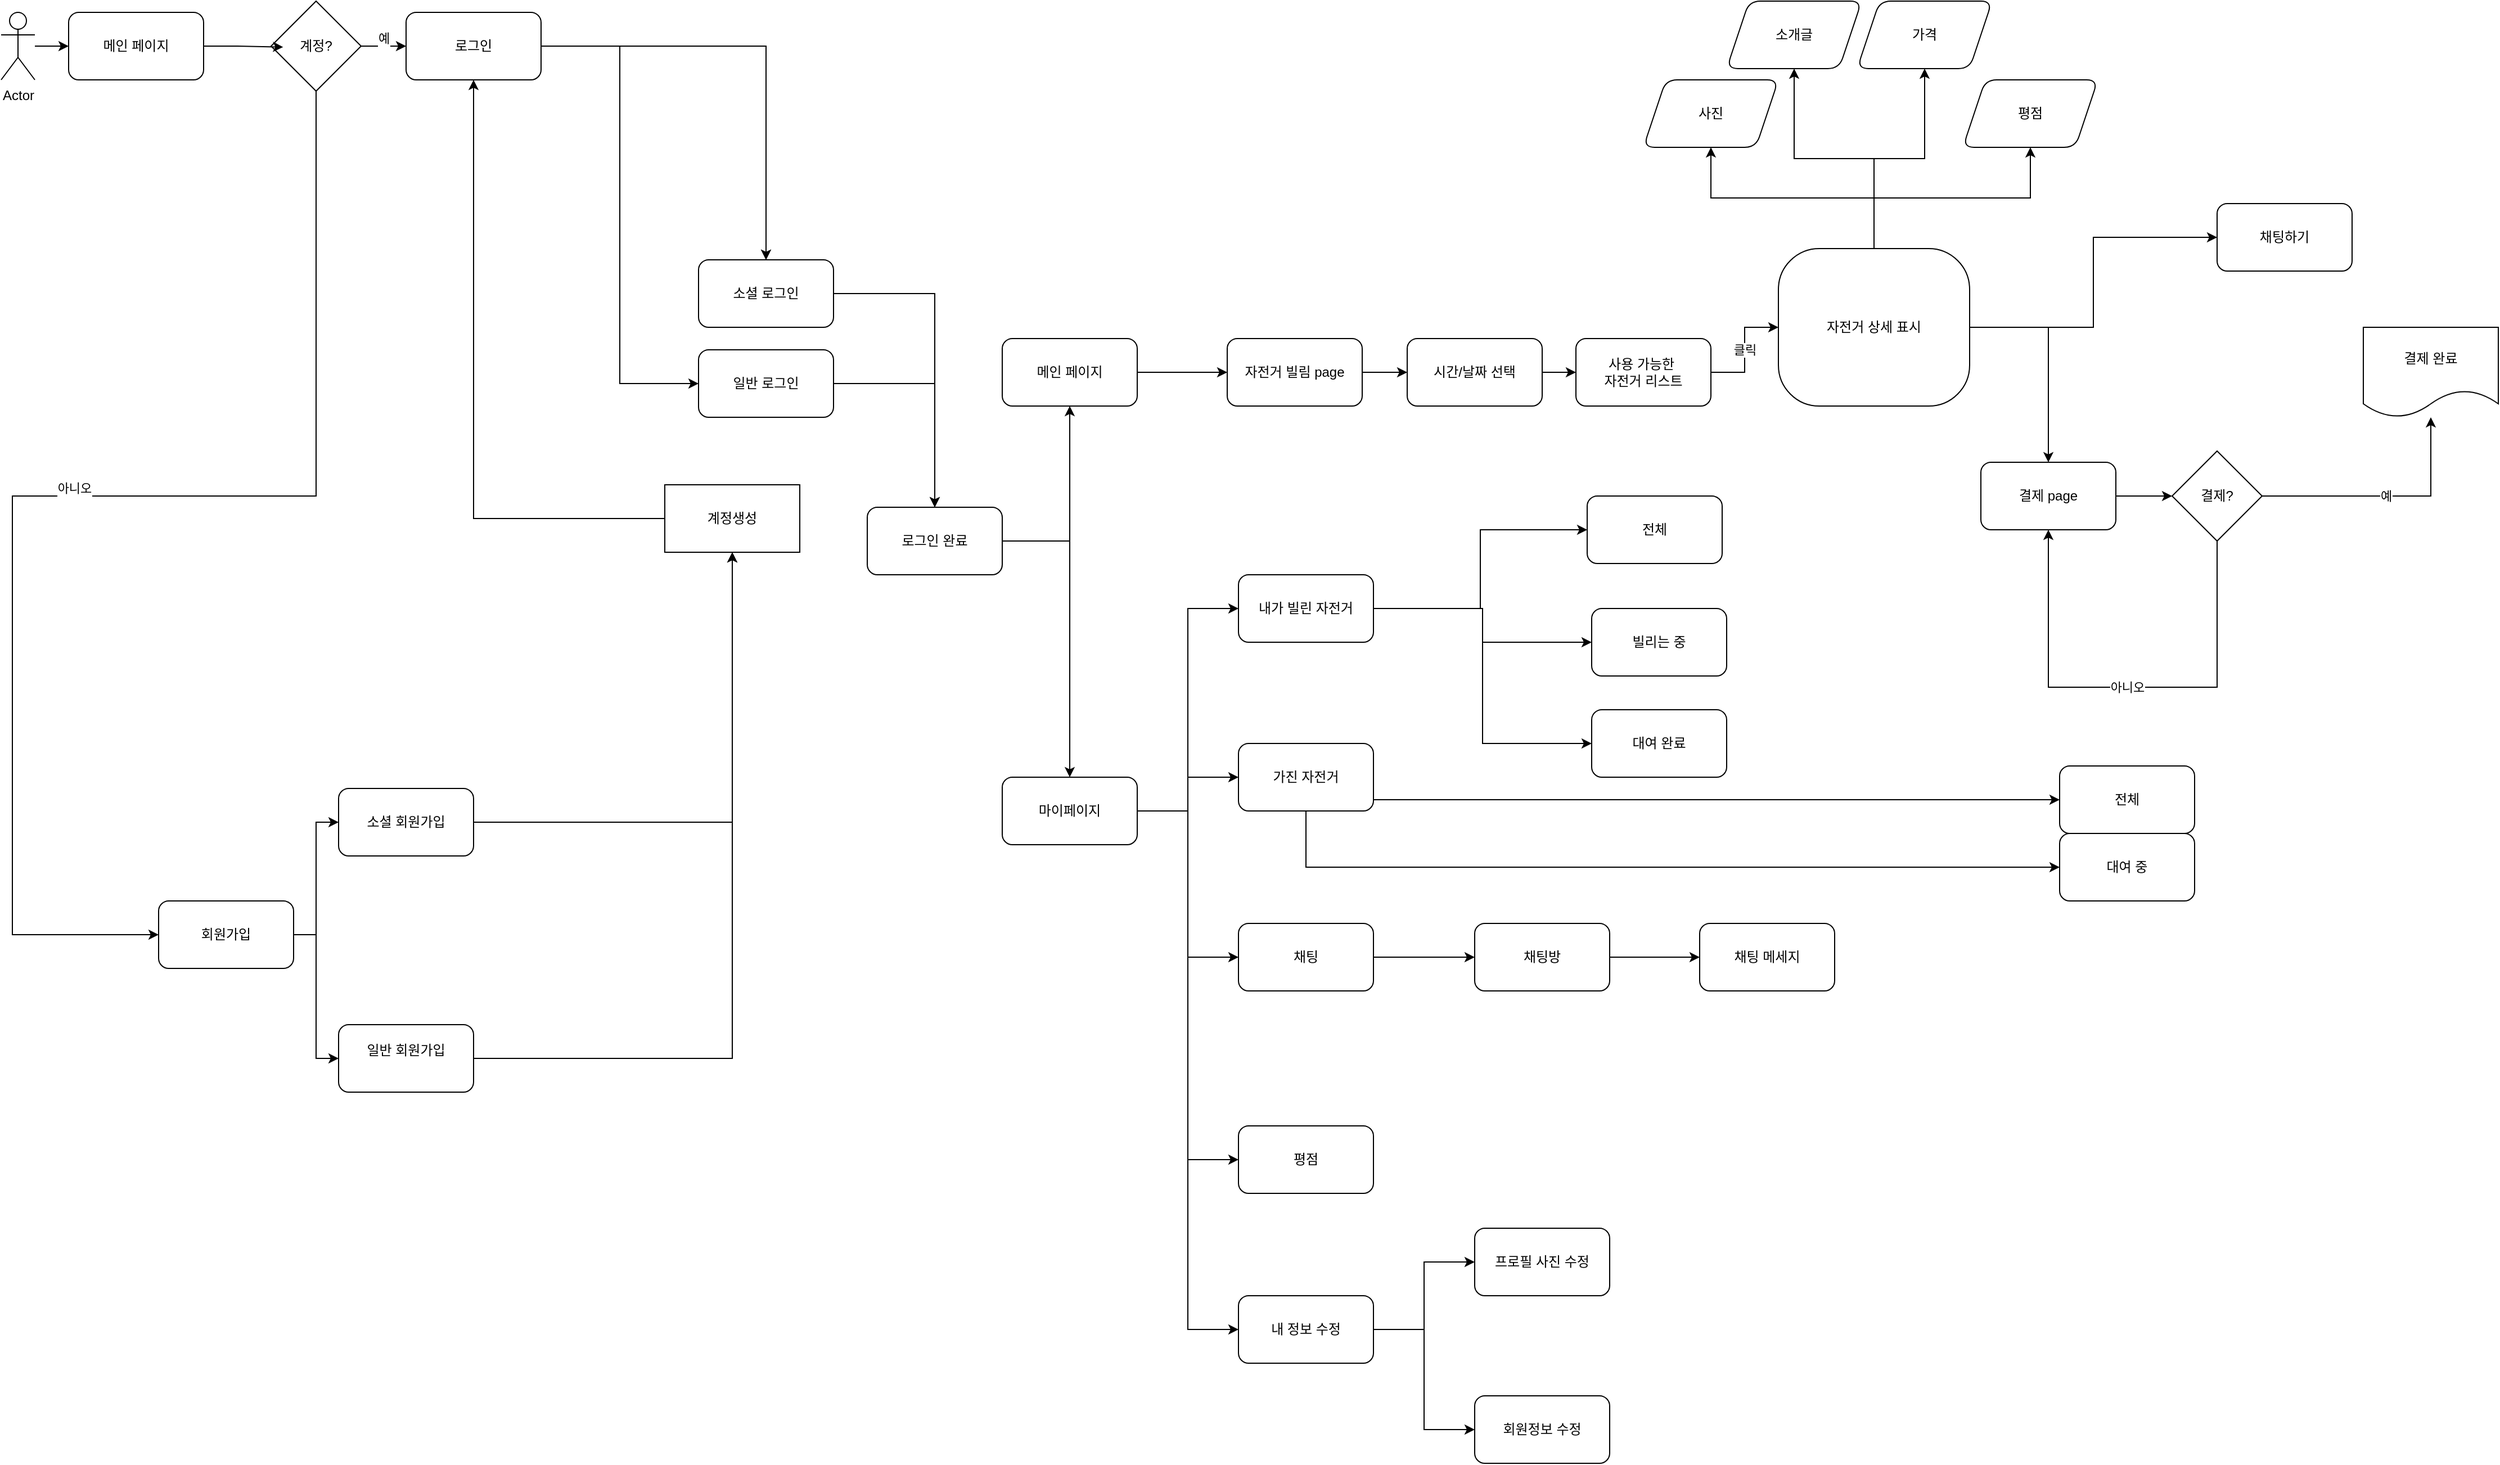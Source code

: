 <mxfile version="24.7.12">
  <diagram name="페이지-1" id="FCz4SXdJHhQecE2kZBdf">
    <mxGraphModel dx="350" dy="616" grid="1" gridSize="10" guides="1" tooltips="1" connect="1" arrows="1" fold="1" page="1" pageScale="1" pageWidth="1169" pageHeight="827" math="0" shadow="0">
      <root>
        <mxCell id="0" />
        <mxCell id="1" parent="0" />
        <mxCell id="bTIZ41BqahUxiAJD2O8u-2" value="" style="edgeStyle=orthogonalEdgeStyle;rounded=0;orthogonalLoop=1;jettySize=auto;html=1;" parent="1" source="M4VqLEH75E30nGxWT7uN-1" target="M4VqLEH75E30nGxWT7uN-21" edge="1">
          <mxGeometry relative="1" as="geometry" />
        </mxCell>
        <mxCell id="M4VqLEH75E30nGxWT7uN-1" value="Actor" style="shape=umlActor;verticalLabelPosition=bottom;verticalAlign=top;html=1;outlineConnect=0;" parent="1" vertex="1">
          <mxGeometry x="10" y="40" width="30" height="60" as="geometry" />
        </mxCell>
        <mxCell id="M4VqLEH75E30nGxWT7uN-9" value="예&lt;div&gt;&lt;br&gt;&lt;/div&gt;" style="edgeStyle=orthogonalEdgeStyle;rounded=0;orthogonalLoop=1;jettySize=auto;html=1;exitX=1;exitY=0.5;exitDx=0;exitDy=0;" parent="1" source="M4VqLEH75E30nGxWT7uN-3" target="M4VqLEH75E30nGxWT7uN-8" edge="1">
          <mxGeometry relative="1" as="geometry" />
        </mxCell>
        <mxCell id="M4VqLEH75E30nGxWT7uN-12" value="아니오&lt;div&gt;&lt;br&gt;&lt;/div&gt;" style="edgeStyle=orthogonalEdgeStyle;rounded=0;orthogonalLoop=1;jettySize=auto;html=1;entryX=0;entryY=0.5;entryDx=0;entryDy=0;" parent="1" source="M4VqLEH75E30nGxWT7uN-3" target="M4VqLEH75E30nGxWT7uN-11" edge="1">
          <mxGeometry relative="1" as="geometry">
            <Array as="points">
              <mxPoint x="290" y="470" />
              <mxPoint x="20" y="470" />
              <mxPoint x="20" y="860" />
            </Array>
          </mxGeometry>
        </mxCell>
        <mxCell id="M4VqLEH75E30nGxWT7uN-3" value="계정?" style="rhombus;whiteSpace=wrap;html=1;rounded=0;" parent="1" vertex="1">
          <mxGeometry x="250" y="30" width="80" height="80" as="geometry" />
        </mxCell>
        <mxCell id="M4VqLEH75E30nGxWT7uN-7" style="edgeStyle=orthogonalEdgeStyle;rounded=0;orthogonalLoop=1;jettySize=auto;html=1;entryX=0.134;entryY=0.511;entryDx=0;entryDy=0;entryPerimeter=0;" parent="1" source="M4VqLEH75E30nGxWT7uN-21" target="M4VqLEH75E30nGxWT7uN-3" edge="1">
          <mxGeometry relative="1" as="geometry" />
        </mxCell>
        <mxCell id="M4VqLEH75E30nGxWT7uN-16" value="" style="edgeStyle=orthogonalEdgeStyle;rounded=0;orthogonalLoop=1;jettySize=auto;html=1;" parent="1" source="M4VqLEH75E30nGxWT7uN-8" target="M4VqLEH75E30nGxWT7uN-15" edge="1">
          <mxGeometry relative="1" as="geometry" />
        </mxCell>
        <mxCell id="M4VqLEH75E30nGxWT7uN-17" value="" style="edgeStyle=orthogonalEdgeStyle;rounded=0;orthogonalLoop=1;jettySize=auto;html=1;" parent="1" source="M4VqLEH75E30nGxWT7uN-8" target="M4VqLEH75E30nGxWT7uN-15" edge="1">
          <mxGeometry relative="1" as="geometry" />
        </mxCell>
        <mxCell id="M4VqLEH75E30nGxWT7uN-19" style="edgeStyle=orthogonalEdgeStyle;rounded=0;orthogonalLoop=1;jettySize=auto;html=1;entryX=0;entryY=0.5;entryDx=0;entryDy=0;" parent="1" source="M4VqLEH75E30nGxWT7uN-8" target="M4VqLEH75E30nGxWT7uN-18" edge="1">
          <mxGeometry relative="1" as="geometry" />
        </mxCell>
        <mxCell id="M4VqLEH75E30nGxWT7uN-8" value="로그인" style="rounded=1;whiteSpace=wrap;html=1;" parent="1" vertex="1">
          <mxGeometry x="370" y="40" width="120" height="60" as="geometry" />
        </mxCell>
        <mxCell id="M4VqLEH75E30nGxWT7uN-27" style="edgeStyle=orthogonalEdgeStyle;rounded=0;orthogonalLoop=1;jettySize=auto;html=1;entryX=0;entryY=0.5;entryDx=0;entryDy=0;" parent="1" source="M4VqLEH75E30nGxWT7uN-11" target="M4VqLEH75E30nGxWT7uN-25" edge="1">
          <mxGeometry relative="1" as="geometry" />
        </mxCell>
        <mxCell id="bTIZ41BqahUxiAJD2O8u-11" style="edgeStyle=orthogonalEdgeStyle;rounded=0;orthogonalLoop=1;jettySize=auto;html=1;entryX=0;entryY=0.5;entryDx=0;entryDy=0;" parent="1" source="M4VqLEH75E30nGxWT7uN-11" target="M4VqLEH75E30nGxWT7uN-23" edge="1">
          <mxGeometry relative="1" as="geometry" />
        </mxCell>
        <mxCell id="M4VqLEH75E30nGxWT7uN-11" value="회원가입" style="rounded=1;whiteSpace=wrap;html=1;" parent="1" vertex="1">
          <mxGeometry x="150" y="830" width="120" height="60" as="geometry" />
        </mxCell>
        <mxCell id="uIpWQFLEDRpBZBmnJCWh-6" style="edgeStyle=orthogonalEdgeStyle;rounded=0;orthogonalLoop=1;jettySize=auto;html=1;entryX=0.5;entryY=0;entryDx=0;entryDy=0;" parent="1" source="M4VqLEH75E30nGxWT7uN-15" target="uIpWQFLEDRpBZBmnJCWh-5" edge="1">
          <mxGeometry relative="1" as="geometry" />
        </mxCell>
        <mxCell id="M4VqLEH75E30nGxWT7uN-15" value="소셜 로그인" style="rounded=1;whiteSpace=wrap;html=1;" parent="1" vertex="1">
          <mxGeometry x="630" y="260" width="120" height="60" as="geometry" />
        </mxCell>
        <mxCell id="uIpWQFLEDRpBZBmnJCWh-7" style="edgeStyle=orthogonalEdgeStyle;rounded=0;orthogonalLoop=1;jettySize=auto;html=1;entryX=0.5;entryY=0;entryDx=0;entryDy=0;" parent="1" source="M4VqLEH75E30nGxWT7uN-18" target="uIpWQFLEDRpBZBmnJCWh-5" edge="1">
          <mxGeometry relative="1" as="geometry" />
        </mxCell>
        <mxCell id="M4VqLEH75E30nGxWT7uN-18" value="일반 로그인" style="rounded=1;whiteSpace=wrap;html=1;" parent="1" vertex="1">
          <mxGeometry x="630" y="340" width="120" height="60" as="geometry" />
        </mxCell>
        <mxCell id="M4VqLEH75E30nGxWT7uN-21" value="메인 페이지" style="rounded=1;whiteSpace=wrap;html=1;" parent="1" vertex="1">
          <mxGeometry x="70" y="40" width="120" height="60" as="geometry" />
        </mxCell>
        <mxCell id="bTIZ41BqahUxiAJD2O8u-13" style="edgeStyle=orthogonalEdgeStyle;rounded=0;orthogonalLoop=1;jettySize=auto;html=1;" parent="1" source="M4VqLEH75E30nGxWT7uN-23" target="bTIZ41BqahUxiAJD2O8u-8" edge="1">
          <mxGeometry relative="1" as="geometry" />
        </mxCell>
        <mxCell id="M4VqLEH75E30nGxWT7uN-23" value="소셜 회원가입" style="rounded=1;whiteSpace=wrap;html=1;" parent="1" vertex="1">
          <mxGeometry x="310" y="730" width="120" height="60" as="geometry" />
        </mxCell>
        <mxCell id="uIpWQFLEDRpBZBmnJCWh-1" style="edgeStyle=orthogonalEdgeStyle;rounded=0;orthogonalLoop=1;jettySize=auto;html=1;entryX=0.5;entryY=1;entryDx=0;entryDy=0;" parent="1" source="M4VqLEH75E30nGxWT7uN-25" target="bTIZ41BqahUxiAJD2O8u-8" edge="1">
          <mxGeometry relative="1" as="geometry" />
        </mxCell>
        <mxCell id="M4VqLEH75E30nGxWT7uN-25" value="일반 회원가입&lt;div&gt;&lt;br&gt;&lt;/div&gt;" style="rounded=1;whiteSpace=wrap;html=1;" parent="1" vertex="1">
          <mxGeometry x="310" y="940" width="120" height="60" as="geometry" />
        </mxCell>
        <mxCell id="M4VqLEH75E30nGxWT7uN-35" value="" style="edgeStyle=orthogonalEdgeStyle;rounded=0;orthogonalLoop=1;jettySize=auto;html=1;" parent="1" source="M4VqLEH75E30nGxWT7uN-28" target="M4VqLEH75E30nGxWT7uN-34" edge="1">
          <mxGeometry relative="1" as="geometry" />
        </mxCell>
        <mxCell id="M4VqLEH75E30nGxWT7uN-28" value="메인 페이지" style="rounded=1;whiteSpace=wrap;html=1;" parent="1" vertex="1">
          <mxGeometry x="900" y="330" width="120" height="60" as="geometry" />
        </mxCell>
        <mxCell id="bTIZ41BqahUxiAJD2O8u-18" style="edgeStyle=orthogonalEdgeStyle;rounded=0;orthogonalLoop=1;jettySize=auto;html=1;" parent="1" source="M4VqLEH75E30nGxWT7uN-34" target="bTIZ41BqahUxiAJD2O8u-17" edge="1">
          <mxGeometry relative="1" as="geometry" />
        </mxCell>
        <mxCell id="M4VqLEH75E30nGxWT7uN-34" value="자전거 빌림 page" style="rounded=1;whiteSpace=wrap;html=1;" parent="1" vertex="1">
          <mxGeometry x="1100" y="330" width="120" height="60" as="geometry" />
        </mxCell>
        <mxCell id="bTIZ41BqahUxiAJD2O8u-15" style="edgeStyle=orthogonalEdgeStyle;rounded=0;orthogonalLoop=1;jettySize=auto;html=1;entryX=0;entryY=0.5;entryDx=0;entryDy=0;" parent="1" source="M4VqLEH75E30nGxWT7uN-36" target="M4VqLEH75E30nGxWT7uN-51" edge="1">
          <mxGeometry relative="1" as="geometry" />
        </mxCell>
        <mxCell id="bTIZ41BqahUxiAJD2O8u-24" style="edgeStyle=orthogonalEdgeStyle;rounded=0;orthogonalLoop=1;jettySize=auto;html=1;" parent="1" source="M4VqLEH75E30nGxWT7uN-36" target="M4VqLEH75E30nGxWT7uN-40" edge="1">
          <mxGeometry relative="1" as="geometry" />
        </mxCell>
        <mxCell id="bTIZ41BqahUxiAJD2O8u-25" style="edgeStyle=orthogonalEdgeStyle;rounded=0;orthogonalLoop=1;jettySize=auto;html=1;" parent="1" source="M4VqLEH75E30nGxWT7uN-36" target="M4VqLEH75E30nGxWT7uN-42" edge="1">
          <mxGeometry relative="1" as="geometry" />
        </mxCell>
        <mxCell id="bTIZ41BqahUxiAJD2O8u-28" style="edgeStyle=orthogonalEdgeStyle;rounded=0;orthogonalLoop=1;jettySize=auto;html=1;" parent="1" source="M4VqLEH75E30nGxWT7uN-36" target="bTIZ41BqahUxiAJD2O8u-22" edge="1">
          <mxGeometry relative="1" as="geometry" />
        </mxCell>
        <mxCell id="bTIZ41BqahUxiAJD2O8u-29" style="edgeStyle=orthogonalEdgeStyle;rounded=0;orthogonalLoop=1;jettySize=auto;html=1;" parent="1" source="M4VqLEH75E30nGxWT7uN-36" target="M4VqLEH75E30nGxWT7uN-38" edge="1">
          <mxGeometry relative="1" as="geometry" />
        </mxCell>
        <mxCell id="bTIZ41BqahUxiAJD2O8u-32" style="edgeStyle=orthogonalEdgeStyle;rounded=0;orthogonalLoop=1;jettySize=auto;html=1;" parent="1" source="M4VqLEH75E30nGxWT7uN-36" target="bTIZ41BqahUxiAJD2O8u-31" edge="1">
          <mxGeometry relative="1" as="geometry" />
        </mxCell>
        <mxCell id="M4VqLEH75E30nGxWT7uN-36" value="자전거 상세 표시" style="rounded=1;whiteSpace=wrap;html=1;arcSize=26;" parent="1" vertex="1">
          <mxGeometry x="1590" y="250" width="170" height="140" as="geometry" />
        </mxCell>
        <mxCell id="M4VqLEH75E30nGxWT7uN-38" value="&lt;div&gt;사진&lt;/div&gt;" style="shape=parallelogram;perimeter=parallelogramPerimeter;whiteSpace=wrap;html=1;fixedSize=1;rounded=1;" parent="1" vertex="1">
          <mxGeometry x="1470" y="100" width="120" height="60" as="geometry" />
        </mxCell>
        <mxCell id="M4VqLEH75E30nGxWT7uN-40" value="&lt;div&gt;소개글&lt;/div&gt;" style="shape=parallelogram;perimeter=parallelogramPerimeter;whiteSpace=wrap;html=1;fixedSize=1;rounded=1;" parent="1" vertex="1">
          <mxGeometry x="1544" y="30" width="120" height="60" as="geometry" />
        </mxCell>
        <mxCell id="bTIZ41BqahUxiAJD2O8u-35" value="예" style="edgeStyle=orthogonalEdgeStyle;rounded=0;orthogonalLoop=1;jettySize=auto;html=1;" parent="1" source="M4VqLEH75E30nGxWT7uN-45" target="bTIZ41BqahUxiAJD2O8u-34" edge="1">
          <mxGeometry relative="1" as="geometry" />
        </mxCell>
        <mxCell id="bTIZ41BqahUxiAJD2O8u-37" value="아니오" style="edgeStyle=orthogonalEdgeStyle;rounded=0;orthogonalLoop=1;jettySize=auto;html=1;entryX=0.5;entryY=1;entryDx=0;entryDy=0;" parent="1" source="M4VqLEH75E30nGxWT7uN-45" target="bTIZ41BqahUxiAJD2O8u-31" edge="1">
          <mxGeometry relative="1" as="geometry">
            <mxPoint x="1800" y="600" as="targetPoint" />
            <Array as="points">
              <mxPoint x="1980" y="640" />
              <mxPoint x="1830" y="640" />
            </Array>
          </mxGeometry>
        </mxCell>
        <mxCell id="M4VqLEH75E30nGxWT7uN-45" value="결제?" style="rhombus;whiteSpace=wrap;html=1;" parent="1" vertex="1">
          <mxGeometry x="1940" y="430" width="80" height="80" as="geometry" />
        </mxCell>
        <mxCell id="M4VqLEH75E30nGxWT7uN-51" value="채팅하기" style="rounded=1;whiteSpace=wrap;html=1;" parent="1" vertex="1">
          <mxGeometry x="1980" y="210" width="120" height="60" as="geometry" />
        </mxCell>
        <mxCell id="M4VqLEH75E30nGxWT7uN-42" value="&lt;div&gt;가격&lt;/div&gt;" style="shape=parallelogram;perimeter=parallelogramPerimeter;whiteSpace=wrap;html=1;fixedSize=1;rounded=1;" parent="1" vertex="1">
          <mxGeometry x="1660" y="30" width="120" height="60" as="geometry" />
        </mxCell>
        <mxCell id="bTIZ41BqahUxiAJD2O8u-10" style="edgeStyle=orthogonalEdgeStyle;rounded=0;orthogonalLoop=1;jettySize=auto;html=1;" parent="1" source="bTIZ41BqahUxiAJD2O8u-8" target="M4VqLEH75E30nGxWT7uN-8" edge="1">
          <mxGeometry relative="1" as="geometry" />
        </mxCell>
        <mxCell id="bTIZ41BqahUxiAJD2O8u-8" value="계정생성" style="rounded=0;whiteSpace=wrap;html=1;" parent="1" vertex="1">
          <mxGeometry x="600" y="460" width="120" height="60" as="geometry" />
        </mxCell>
        <mxCell id="bTIZ41BqahUxiAJD2O8u-20" style="edgeStyle=orthogonalEdgeStyle;rounded=0;orthogonalLoop=1;jettySize=auto;html=1;" parent="1" source="bTIZ41BqahUxiAJD2O8u-17" target="bTIZ41BqahUxiAJD2O8u-19" edge="1">
          <mxGeometry relative="1" as="geometry" />
        </mxCell>
        <mxCell id="bTIZ41BqahUxiAJD2O8u-17" value="시간/날짜 선택" style="rounded=1;whiteSpace=wrap;html=1;" parent="1" vertex="1">
          <mxGeometry x="1260" y="330" width="120" height="60" as="geometry" />
        </mxCell>
        <mxCell id="bTIZ41BqahUxiAJD2O8u-21" value="클릭" style="edgeStyle=orthogonalEdgeStyle;rounded=0;orthogonalLoop=1;jettySize=auto;html=1;" parent="1" source="bTIZ41BqahUxiAJD2O8u-19" target="M4VqLEH75E30nGxWT7uN-36" edge="1">
          <mxGeometry relative="1" as="geometry" />
        </mxCell>
        <mxCell id="bTIZ41BqahUxiAJD2O8u-19" value="사용 가능한&amp;nbsp;&lt;div&gt;자전거 리스트&lt;/div&gt;" style="rounded=1;whiteSpace=wrap;html=1;" parent="1" vertex="1">
          <mxGeometry x="1410" y="330" width="120" height="60" as="geometry" />
        </mxCell>
        <mxCell id="bTIZ41BqahUxiAJD2O8u-22" value="&lt;div&gt;평점&lt;/div&gt;" style="shape=parallelogram;perimeter=parallelogramPerimeter;whiteSpace=wrap;html=1;fixedSize=1;rounded=1;" parent="1" vertex="1">
          <mxGeometry x="1754" y="100" width="120" height="60" as="geometry" />
        </mxCell>
        <mxCell id="bTIZ41BqahUxiAJD2O8u-33" style="edgeStyle=orthogonalEdgeStyle;rounded=0;orthogonalLoop=1;jettySize=auto;html=1;" parent="1" source="bTIZ41BqahUxiAJD2O8u-31" target="M4VqLEH75E30nGxWT7uN-45" edge="1">
          <mxGeometry relative="1" as="geometry" />
        </mxCell>
        <mxCell id="bTIZ41BqahUxiAJD2O8u-31" value="결제 page" style="rounded=1;whiteSpace=wrap;html=1;" parent="1" vertex="1">
          <mxGeometry x="1770" y="440" width="120" height="60" as="geometry" />
        </mxCell>
        <mxCell id="bTIZ41BqahUxiAJD2O8u-34" value="결제 완료" style="shape=document;whiteSpace=wrap;html=1;boundedLbl=1;" parent="1" vertex="1">
          <mxGeometry x="2110" y="320" width="120" height="80" as="geometry" />
        </mxCell>
        <mxCell id="uIpWQFLEDRpBZBmnJCWh-15" style="edgeStyle=orthogonalEdgeStyle;rounded=0;orthogonalLoop=1;jettySize=auto;html=1;entryX=0;entryY=0.5;entryDx=0;entryDy=0;" parent="1" source="uIpWQFLEDRpBZBmnJCWh-4" target="uIpWQFLEDRpBZBmnJCWh-12" edge="1">
          <mxGeometry relative="1" as="geometry" />
        </mxCell>
        <mxCell id="uIpWQFLEDRpBZBmnJCWh-16" style="edgeStyle=orthogonalEdgeStyle;rounded=0;orthogonalLoop=1;jettySize=auto;html=1;" parent="1" source="uIpWQFLEDRpBZBmnJCWh-4" target="uIpWQFLEDRpBZBmnJCWh-13" edge="1">
          <mxGeometry relative="1" as="geometry" />
        </mxCell>
        <mxCell id="uIpWQFLEDRpBZBmnJCWh-17" style="edgeStyle=orthogonalEdgeStyle;rounded=0;orthogonalLoop=1;jettySize=auto;html=1;entryX=0;entryY=0.5;entryDx=0;entryDy=0;" parent="1" source="uIpWQFLEDRpBZBmnJCWh-4" target="uIpWQFLEDRpBZBmnJCWh-14" edge="1">
          <mxGeometry relative="1" as="geometry" />
        </mxCell>
        <mxCell id="uIpWQFLEDRpBZBmnJCWh-36" style="edgeStyle=orthogonalEdgeStyle;rounded=0;orthogonalLoop=1;jettySize=auto;html=1;entryX=0;entryY=0.5;entryDx=0;entryDy=0;" parent="1" source="uIpWQFLEDRpBZBmnJCWh-4" target="uIpWQFLEDRpBZBmnJCWh-35" edge="1">
          <mxGeometry relative="1" as="geometry" />
        </mxCell>
        <mxCell id="uIpWQFLEDRpBZBmnJCWh-40" style="edgeStyle=orthogonalEdgeStyle;rounded=0;orthogonalLoop=1;jettySize=auto;html=1;entryX=0;entryY=0.5;entryDx=0;entryDy=0;" parent="1" source="uIpWQFLEDRpBZBmnJCWh-4" target="uIpWQFLEDRpBZBmnJCWh-39" edge="1">
          <mxGeometry relative="1" as="geometry" />
        </mxCell>
        <mxCell id="uIpWQFLEDRpBZBmnJCWh-4" value="마이페이지" style="rounded=1;whiteSpace=wrap;html=1;" parent="1" vertex="1">
          <mxGeometry x="900" y="720" width="120" height="60" as="geometry" />
        </mxCell>
        <mxCell id="uIpWQFLEDRpBZBmnJCWh-10" style="edgeStyle=orthogonalEdgeStyle;rounded=0;orthogonalLoop=1;jettySize=auto;html=1;entryX=0.5;entryY=1;entryDx=0;entryDy=0;" parent="1" source="uIpWQFLEDRpBZBmnJCWh-5" target="M4VqLEH75E30nGxWT7uN-28" edge="1">
          <mxGeometry relative="1" as="geometry">
            <Array as="points">
              <mxPoint x="960" y="510" />
            </Array>
          </mxGeometry>
        </mxCell>
        <mxCell id="uIpWQFLEDRpBZBmnJCWh-11" style="edgeStyle=orthogonalEdgeStyle;rounded=0;orthogonalLoop=1;jettySize=auto;html=1;entryX=0.5;entryY=0;entryDx=0;entryDy=0;" parent="1" source="uIpWQFLEDRpBZBmnJCWh-5" target="uIpWQFLEDRpBZBmnJCWh-4" edge="1">
          <mxGeometry relative="1" as="geometry">
            <Array as="points">
              <mxPoint x="960" y="510" />
            </Array>
          </mxGeometry>
        </mxCell>
        <mxCell id="uIpWQFLEDRpBZBmnJCWh-5" value="로그인 완료" style="rounded=1;whiteSpace=wrap;html=1;" parent="1" vertex="1">
          <mxGeometry x="780" y="480" width="120" height="60" as="geometry" />
        </mxCell>
        <mxCell id="uIpWQFLEDRpBZBmnJCWh-26" style="edgeStyle=orthogonalEdgeStyle;rounded=0;orthogonalLoop=1;jettySize=auto;html=1;entryX=0;entryY=0.5;entryDx=0;entryDy=0;" parent="1" source="uIpWQFLEDRpBZBmnJCWh-12" target="uIpWQFLEDRpBZBmnJCWh-24" edge="1">
          <mxGeometry relative="1" as="geometry" />
        </mxCell>
        <mxCell id="uIpWQFLEDRpBZBmnJCWh-27" style="edgeStyle=orthogonalEdgeStyle;rounded=0;orthogonalLoop=1;jettySize=auto;html=1;entryX=0;entryY=0.5;entryDx=0;entryDy=0;" parent="1" source="uIpWQFLEDRpBZBmnJCWh-12" target="uIpWQFLEDRpBZBmnJCWh-25" edge="1">
          <mxGeometry relative="1" as="geometry" />
        </mxCell>
        <mxCell id="uIpWQFLEDRpBZBmnJCWh-29" style="edgeStyle=orthogonalEdgeStyle;rounded=0;orthogonalLoop=1;jettySize=auto;html=1;entryX=0;entryY=0.5;entryDx=0;entryDy=0;" parent="1" source="uIpWQFLEDRpBZBmnJCWh-12" target="uIpWQFLEDRpBZBmnJCWh-28" edge="1">
          <mxGeometry relative="1" as="geometry" />
        </mxCell>
        <mxCell id="uIpWQFLEDRpBZBmnJCWh-12" value="내가 빌린 자전거" style="rounded=1;whiteSpace=wrap;html=1;" parent="1" vertex="1">
          <mxGeometry x="1110" y="540" width="120" height="60" as="geometry" />
        </mxCell>
        <mxCell id="uIpWQFLEDRpBZBmnJCWh-32" style="edgeStyle=orthogonalEdgeStyle;rounded=0;orthogonalLoop=1;jettySize=auto;html=1;exitX=1;exitY=0.5;exitDx=0;exitDy=0;entryX=0;entryY=0.5;entryDx=0;entryDy=0;" parent="1" source="uIpWQFLEDRpBZBmnJCWh-13" target="uIpWQFLEDRpBZBmnJCWh-30" edge="1">
          <mxGeometry relative="1" as="geometry">
            <Array as="points">
              <mxPoint x="1230" y="740" />
            </Array>
          </mxGeometry>
        </mxCell>
        <mxCell id="uIpWQFLEDRpBZBmnJCWh-33" style="edgeStyle=orthogonalEdgeStyle;rounded=0;orthogonalLoop=1;jettySize=auto;html=1;entryX=0;entryY=0.5;entryDx=0;entryDy=0;" parent="1" source="uIpWQFLEDRpBZBmnJCWh-13" target="uIpWQFLEDRpBZBmnJCWh-31" edge="1">
          <mxGeometry relative="1" as="geometry">
            <Array as="points">
              <mxPoint x="1170" y="800" />
              <mxPoint x="1840" y="800" />
            </Array>
          </mxGeometry>
        </mxCell>
        <mxCell id="uIpWQFLEDRpBZBmnJCWh-13" value="가진 자전거" style="rounded=1;whiteSpace=wrap;html=1;" parent="1" vertex="1">
          <mxGeometry x="1110" y="690" width="120" height="60" as="geometry" />
        </mxCell>
        <mxCell id="uIpWQFLEDRpBZBmnJCWh-19" style="edgeStyle=orthogonalEdgeStyle;rounded=0;orthogonalLoop=1;jettySize=auto;html=1;" parent="1" source="uIpWQFLEDRpBZBmnJCWh-14" target="uIpWQFLEDRpBZBmnJCWh-18" edge="1">
          <mxGeometry relative="1" as="geometry" />
        </mxCell>
        <mxCell id="uIpWQFLEDRpBZBmnJCWh-14" value="채팅" style="rounded=1;whiteSpace=wrap;html=1;" parent="1" vertex="1">
          <mxGeometry x="1110" y="850" width="120" height="60" as="geometry" />
        </mxCell>
        <mxCell id="uIpWQFLEDRpBZBmnJCWh-21" style="edgeStyle=orthogonalEdgeStyle;rounded=0;orthogonalLoop=1;jettySize=auto;html=1;" parent="1" source="uIpWQFLEDRpBZBmnJCWh-18" target="uIpWQFLEDRpBZBmnJCWh-20" edge="1">
          <mxGeometry relative="1" as="geometry" />
        </mxCell>
        <mxCell id="uIpWQFLEDRpBZBmnJCWh-18" value="채팅방" style="rounded=1;whiteSpace=wrap;html=1;" parent="1" vertex="1">
          <mxGeometry x="1320" y="850" width="120" height="60" as="geometry" />
        </mxCell>
        <mxCell id="uIpWQFLEDRpBZBmnJCWh-20" value="채팅 메세지" style="rounded=1;whiteSpace=wrap;html=1;" parent="1" vertex="1">
          <mxGeometry x="1520" y="850" width="120" height="60" as="geometry" />
        </mxCell>
        <mxCell id="uIpWQFLEDRpBZBmnJCWh-24" value="전체" style="rounded=1;whiteSpace=wrap;html=1;" parent="1" vertex="1">
          <mxGeometry x="1420" y="470" width="120" height="60" as="geometry" />
        </mxCell>
        <mxCell id="uIpWQFLEDRpBZBmnJCWh-25" value="빌리는 중" style="rounded=1;whiteSpace=wrap;html=1;" parent="1" vertex="1">
          <mxGeometry x="1424" y="570" width="120" height="60" as="geometry" />
        </mxCell>
        <mxCell id="uIpWQFLEDRpBZBmnJCWh-28" value="대여 완료" style="rounded=1;whiteSpace=wrap;html=1;" parent="1" vertex="1">
          <mxGeometry x="1424" y="660" width="120" height="60" as="geometry" />
        </mxCell>
        <mxCell id="uIpWQFLEDRpBZBmnJCWh-30" value="전체" style="rounded=1;whiteSpace=wrap;html=1;" parent="1" vertex="1">
          <mxGeometry x="1840" y="710" width="120" height="60" as="geometry" />
        </mxCell>
        <mxCell id="uIpWQFLEDRpBZBmnJCWh-31" value="대여 중" style="rounded=1;whiteSpace=wrap;html=1;" parent="1" vertex="1">
          <mxGeometry x="1840" y="770" width="120" height="60" as="geometry" />
        </mxCell>
        <mxCell id="uIpWQFLEDRpBZBmnJCWh-35" value="평점" style="rounded=1;whiteSpace=wrap;html=1;" parent="1" vertex="1">
          <mxGeometry x="1110" y="1030" width="120" height="60" as="geometry" />
        </mxCell>
        <mxCell id="uIpWQFLEDRpBZBmnJCWh-43" style="edgeStyle=orthogonalEdgeStyle;rounded=0;orthogonalLoop=1;jettySize=auto;html=1;entryX=0;entryY=0.5;entryDx=0;entryDy=0;" parent="1" source="uIpWQFLEDRpBZBmnJCWh-39" target="uIpWQFLEDRpBZBmnJCWh-41" edge="1">
          <mxGeometry relative="1" as="geometry" />
        </mxCell>
        <mxCell id="uIpWQFLEDRpBZBmnJCWh-44" style="edgeStyle=orthogonalEdgeStyle;rounded=0;orthogonalLoop=1;jettySize=auto;html=1;entryX=0;entryY=0.5;entryDx=0;entryDy=0;" parent="1" source="uIpWQFLEDRpBZBmnJCWh-39" target="uIpWQFLEDRpBZBmnJCWh-42" edge="1">
          <mxGeometry relative="1" as="geometry" />
        </mxCell>
        <mxCell id="uIpWQFLEDRpBZBmnJCWh-39" value="내 정보 수정" style="rounded=1;whiteSpace=wrap;html=1;" parent="1" vertex="1">
          <mxGeometry x="1110" y="1181" width="120" height="60" as="geometry" />
        </mxCell>
        <mxCell id="uIpWQFLEDRpBZBmnJCWh-41" value="프로필 사진 수정" style="rounded=1;whiteSpace=wrap;html=1;" parent="1" vertex="1">
          <mxGeometry x="1320" y="1121" width="120" height="60" as="geometry" />
        </mxCell>
        <mxCell id="uIpWQFLEDRpBZBmnJCWh-42" value="회원정보 수정" style="rounded=1;whiteSpace=wrap;html=1;" parent="1" vertex="1">
          <mxGeometry x="1320" y="1270" width="120" height="60" as="geometry" />
        </mxCell>
      </root>
    </mxGraphModel>
  </diagram>
</mxfile>
